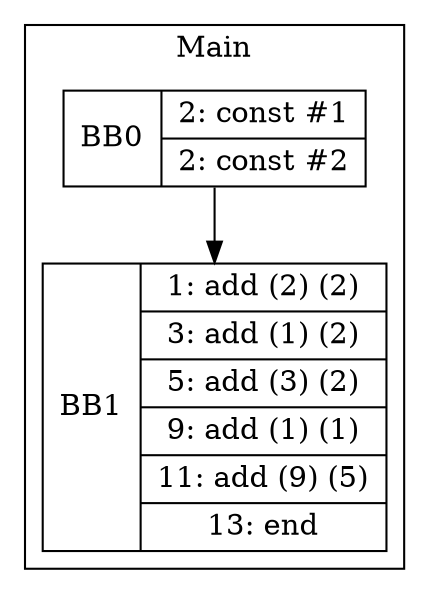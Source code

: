 digraph G {
node [shape=record];
subgraph cluster_main{
label = "Main";
BB0 [shape=record, label="<b>BB0|{2: const #1|2: const #2}"];
BB1 [shape=record, label="<b>BB1|{1: add (2) (2)|3: add (1) (2)|5: add (3) (2)|9: add (1) (1)|11: add (9) (5)|13: end}"];
}
BB0:s -> BB1:n ;
}
